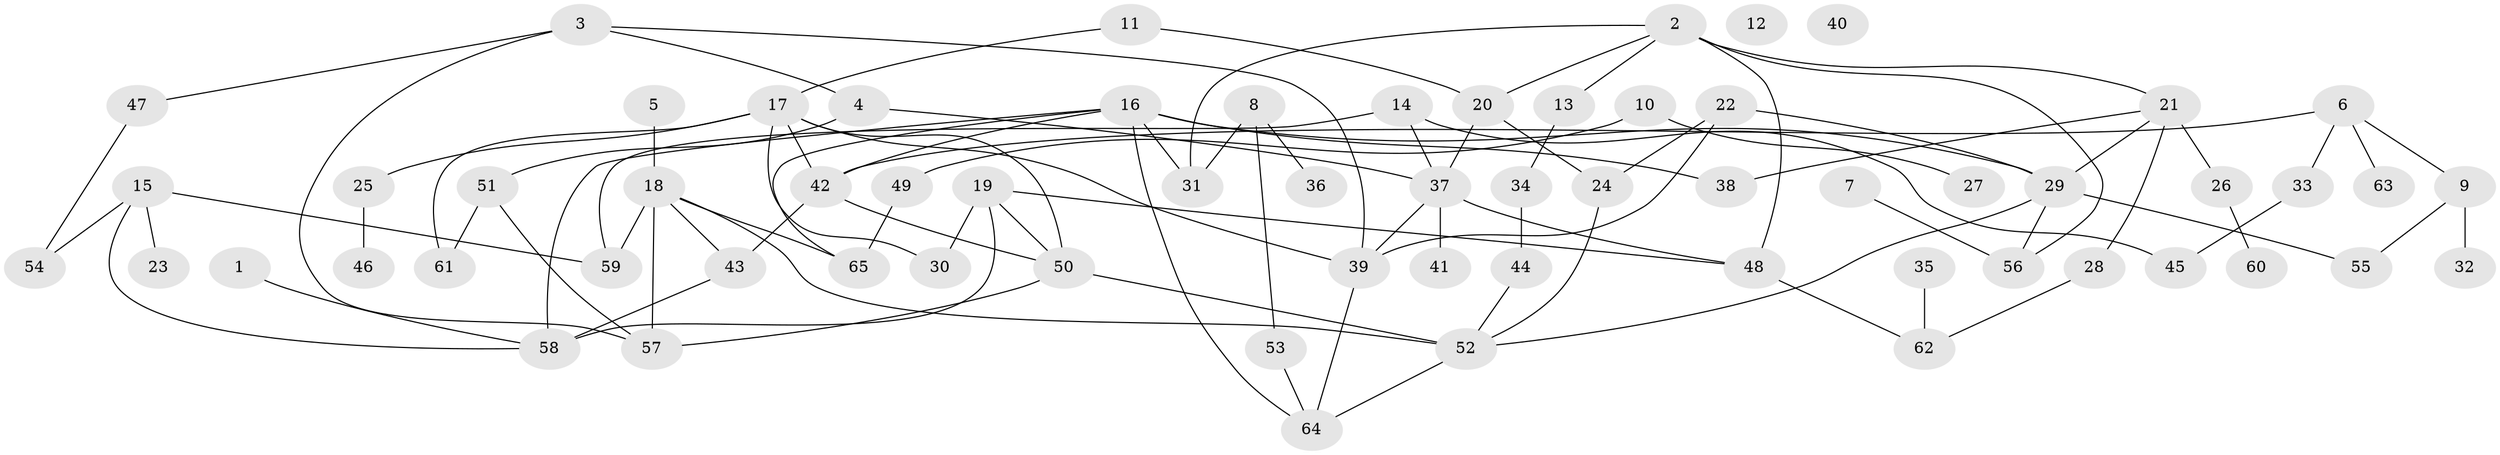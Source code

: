 // Generated by graph-tools (version 1.1) at 2025/13/03/09/25 04:13:04]
// undirected, 65 vertices, 94 edges
graph export_dot {
graph [start="1"]
  node [color=gray90,style=filled];
  1;
  2;
  3;
  4;
  5;
  6;
  7;
  8;
  9;
  10;
  11;
  12;
  13;
  14;
  15;
  16;
  17;
  18;
  19;
  20;
  21;
  22;
  23;
  24;
  25;
  26;
  27;
  28;
  29;
  30;
  31;
  32;
  33;
  34;
  35;
  36;
  37;
  38;
  39;
  40;
  41;
  42;
  43;
  44;
  45;
  46;
  47;
  48;
  49;
  50;
  51;
  52;
  53;
  54;
  55;
  56;
  57;
  58;
  59;
  60;
  61;
  62;
  63;
  64;
  65;
  1 -- 58;
  2 -- 13;
  2 -- 20;
  2 -- 21;
  2 -- 31;
  2 -- 48;
  2 -- 56;
  3 -- 4;
  3 -- 39;
  3 -- 47;
  3 -- 57;
  4 -- 37;
  4 -- 51;
  5 -- 18;
  6 -- 9;
  6 -- 33;
  6 -- 42;
  6 -- 63;
  7 -- 56;
  8 -- 31;
  8 -- 36;
  8 -- 53;
  9 -- 32;
  9 -- 55;
  10 -- 27;
  10 -- 49;
  11 -- 17;
  11 -- 20;
  13 -- 34;
  14 -- 37;
  14 -- 45;
  14 -- 59;
  15 -- 23;
  15 -- 54;
  15 -- 58;
  15 -- 59;
  16 -- 29;
  16 -- 31;
  16 -- 38;
  16 -- 42;
  16 -- 58;
  16 -- 64;
  16 -- 65;
  17 -- 25;
  17 -- 30;
  17 -- 39;
  17 -- 42;
  17 -- 50;
  17 -- 61;
  18 -- 43;
  18 -- 52;
  18 -- 57;
  18 -- 59;
  18 -- 65;
  19 -- 30;
  19 -- 48;
  19 -- 50;
  19 -- 58;
  20 -- 24;
  20 -- 37;
  21 -- 26;
  21 -- 28;
  21 -- 29;
  21 -- 38;
  22 -- 24;
  22 -- 29;
  22 -- 39;
  24 -- 52;
  25 -- 46;
  26 -- 60;
  28 -- 62;
  29 -- 52;
  29 -- 55;
  29 -- 56;
  33 -- 45;
  34 -- 44;
  35 -- 62;
  37 -- 39;
  37 -- 41;
  37 -- 48;
  39 -- 64;
  42 -- 43;
  42 -- 50;
  43 -- 58;
  44 -- 52;
  47 -- 54;
  48 -- 62;
  49 -- 65;
  50 -- 52;
  50 -- 57;
  51 -- 57;
  51 -- 61;
  52 -- 64;
  53 -- 64;
}
